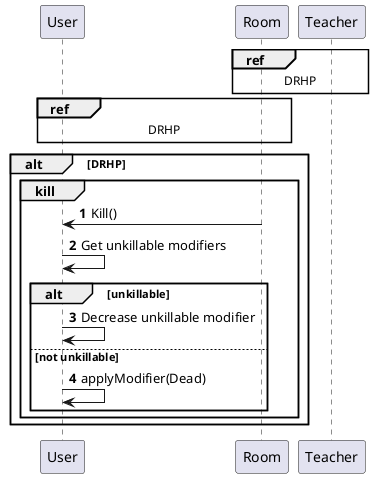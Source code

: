 @startuml
'https://plantuml.com/sequence-diagram

autonumber

participant "User" as U
participant "Room" as R
participant "Teacher" as T

ref over T, R: DRHP
ref over U, R: DRHP

alt DRHP
    group kill
        R -> U: Kill()
        U -> U: Get unkillable modifiers
        alt unkillable
            U -> U: Decrease unkillable modifier
        else not unkillable
            U -> U: applyModifier(Dead)
        end
    end
end
@enduml